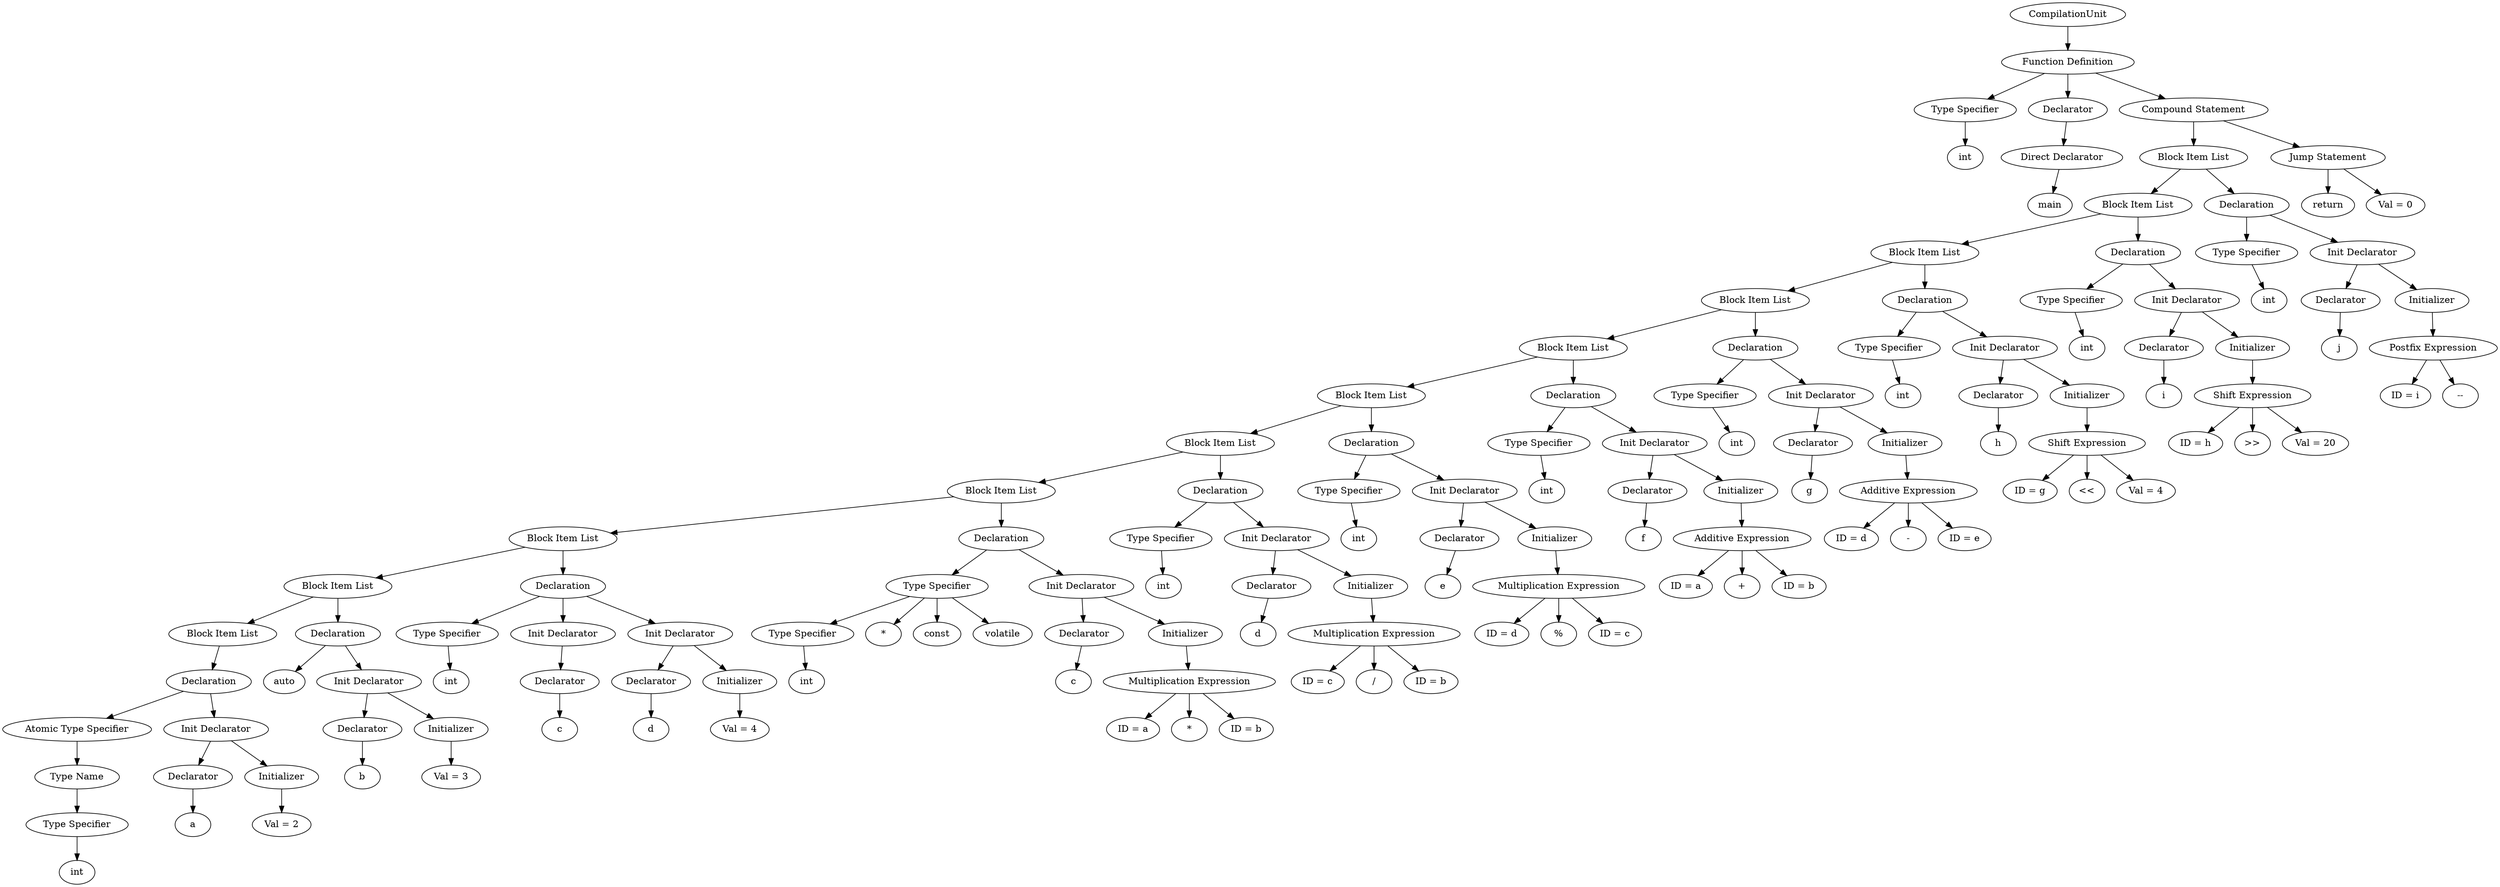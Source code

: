 digraph G {
		Q0[label="CompilationUnit"];
		Q0 -> Q1
		Q1[label="Function Definition"];
		Q1 -> Q2
		Q2[label="Type Specifier"];
		Q2 -> Q3
		Q3[label="int"];
		Q1 -> Q4
		Q4[label="Declarator"];
		Q4 -> Q5
		Q5[label="Direct Declarator"];
		Q5 -> Q6
		Q6[label="main"];
		Q1 -> Q7
		Q7[label="Compound Statement"];
		Q7 -> Q8
		Q8[label="Block Item List"];
		Q8 -> Q9
		Q9[label="Block Item List"];
		Q9 -> Q10
		Q10[label="Block Item List"];
		Q10 -> Q11
		Q11[label="Block Item List"];
		Q11 -> Q12
		Q12[label="Block Item List"];
		Q12 -> Q13
		Q13[label="Block Item List"];
		Q13 -> Q14
		Q14[label="Block Item List"];
		Q14 -> Q15
		Q15[label="Block Item List"];
		Q15 -> Q16
		Q16[label="Block Item List"];
		Q16 -> Q17
		Q17[label="Block Item List"];
		Q17 -> Q18
		Q18[label="Block Item List"];
		Q18 -> Q19
		Q19[label="Declaration"];
		Q19 -> Q20
		Q20[label="Atomic Type Specifier"];
		Q20 -> Q21
		Q21[label="Type Name"];
		Q21 -> Q22
		Q22[label="Type Specifier"];
		Q22 -> Q23
		Q23[label="int"];
		Q19 -> Q24
		Q24[label="Init Declarator"];
		Q24 -> Q25
		Q25[label="Declarator"];
		Q25 -> Q26
		Q26[label="a"];
		Q24 -> Q27
		Q27[label="Initializer"];
		Q27 -> Q28
		Q28[label="Val = 2"];
		Q17 -> Q29
		Q29[label="Declaration"];
		Q29 -> Q30
		Q30[label="auto"];
		Q29 -> Q31
		Q31[label="Init Declarator"];
		Q31 -> Q32
		Q32[label="Declarator"];
		Q32 -> Q33
		Q33[label="b"];
		Q31 -> Q34
		Q34[label="Initializer"];
		Q34 -> Q35
		Q35[label="Val = 3"];
		Q16 -> Q36
		Q36[label="Declaration"];
		Q36 -> Q37
		Q37[label="Type Specifier"];
		Q37 -> Q38
		Q38[label="int"];
		Q36 -> Q39
		Q39[label="Init Declarator"];
		Q39 -> Q40
		Q40[label="Declarator"];
		Q40 -> Q41
		Q41[label="c"];
		Q36 -> Q42
		Q42[label="Init Declarator"];
		Q42 -> Q43
		Q43[label="Declarator"];
		Q43 -> Q44
		Q44[label="d"];
		Q42 -> Q45
		Q45[label="Initializer"];
		Q45 -> Q46
		Q46[label="Val = 4"];
		Q15 -> Q47
		Q47[label="Declaration"];
		Q47 -> Q48
		Q48[label="Type Specifier"];
		Q48 -> Q49
		Q49[label="Type Specifier"];
		Q49 -> Q50
		Q50[label="int"];
		Q48 -> Q51
		Q51[label="*"];
		Q48 -> Q52
		Q52[label="const"];
		Q48 -> Q53
		Q53[label="volatile"];
		Q47 -> Q54
		Q54[label="Init Declarator"];
		Q54 -> Q55
		Q55[label="Declarator"];
		Q55 -> Q56
		Q56[label="c"];
		Q54 -> Q57
		Q57[label="Initializer"];
		Q57 -> Q58
		Q58[label="Multiplication Expression"];
		Q58 -> Q59
		Q59[label="ID = a"];
		Q58 -> Q60
		Q60[label="*"];
		Q58 -> Q61
		Q61[label="ID = b"];
		Q14 -> Q62
		Q62[label="Declaration"];
		Q62 -> Q63
		Q63[label="Type Specifier"];
		Q63 -> Q64
		Q64[label="int"];
		Q62 -> Q65
		Q65[label="Init Declarator"];
		Q65 -> Q66
		Q66[label="Declarator"];
		Q66 -> Q67
		Q67[label="d"];
		Q65 -> Q68
		Q68[label="Initializer"];
		Q68 -> Q69
		Q69[label="Multiplication Expression"];
		Q69 -> Q70
		Q70[label="ID = c"];
		Q69 -> Q71
		Q71[label="/"];
		Q69 -> Q72
		Q72[label="ID = b"];
		Q13 -> Q73
		Q73[label="Declaration"];
		Q73 -> Q74
		Q74[label="Type Specifier"];
		Q74 -> Q75
		Q75[label="int"];
		Q73 -> Q76
		Q76[label="Init Declarator"];
		Q76 -> Q77
		Q77[label="Declarator"];
		Q77 -> Q78
		Q78[label="e"];
		Q76 -> Q79
		Q79[label="Initializer"];
		Q79 -> Q80
		Q80[label="Multiplication Expression"];
		Q80 -> Q81
		Q81[label="ID = d"];
		Q80 -> Q82
		Q82[label="%"];
		Q80 -> Q83
		Q83[label="ID = c"];
		Q12 -> Q84
		Q84[label="Declaration"];
		Q84 -> Q85
		Q85[label="Type Specifier"];
		Q85 -> Q86
		Q86[label="int"];
		Q84 -> Q87
		Q87[label="Init Declarator"];
		Q87 -> Q88
		Q88[label="Declarator"];
		Q88 -> Q89
		Q89[label="f"];
		Q87 -> Q90
		Q90[label="Initializer"];
		Q90 -> Q91
		Q91[label="Additive Expression"];
		Q91 -> Q92
		Q92[label="ID = a"];
		Q91 -> Q93
		Q93[label="+"];
		Q91 -> Q94
		Q94[label="ID = b"];
		Q11 -> Q95
		Q95[label="Declaration"];
		Q95 -> Q96
		Q96[label="Type Specifier"];
		Q96 -> Q97
		Q97[label="int"];
		Q95 -> Q98
		Q98[label="Init Declarator"];
		Q98 -> Q99
		Q99[label="Declarator"];
		Q99 -> Q100
		Q100[label="g"];
		Q98 -> Q101
		Q101[label="Initializer"];
		Q101 -> Q102
		Q102[label="Additive Expression"];
		Q102 -> Q103
		Q103[label="ID = d"];
		Q102 -> Q104
		Q104[label="-"];
		Q102 -> Q105
		Q105[label="ID = e"];
		Q10 -> Q106
		Q106[label="Declaration"];
		Q106 -> Q107
		Q107[label="Type Specifier"];
		Q107 -> Q108
		Q108[label="int"];
		Q106 -> Q109
		Q109[label="Init Declarator"];
		Q109 -> Q110
		Q110[label="Declarator"];
		Q110 -> Q111
		Q111[label="h"];
		Q109 -> Q112
		Q112[label="Initializer"];
		Q112 -> Q113
		Q113[label="Shift Expression"];
		Q113 -> Q114
		Q114[label="ID = g"];
		Q113 -> Q115
		Q115[label="<<"];
		Q113 -> Q116
		Q116[label="Val = 4"];
		Q9 -> Q117
		Q117[label="Declaration"];
		Q117 -> Q118
		Q118[label="Type Specifier"];
		Q118 -> Q119
		Q119[label="int"];
		Q117 -> Q120
		Q120[label="Init Declarator"];
		Q120 -> Q121
		Q121[label="Declarator"];
		Q121 -> Q122
		Q122[label="i"];
		Q120 -> Q123
		Q123[label="Initializer"];
		Q123 -> Q124
		Q124[label="Shift Expression"];
		Q124 -> Q125
		Q125[label="ID = h"];
		Q124 -> Q126
		Q126[label=">>"];
		Q124 -> Q127
		Q127[label="Val = 20"];
		Q8 -> Q128
		Q128[label="Declaration"];
		Q128 -> Q129
		Q129[label="Type Specifier"];
		Q129 -> Q130
		Q130[label="int"];
		Q128 -> Q131
		Q131[label="Init Declarator"];
		Q131 -> Q132
		Q132[label="Declarator"];
		Q132 -> Q133
		Q133[label="j"];
		Q131 -> Q134
		Q134[label="Initializer"];
		Q134 -> Q135
		Q135[label="Postfix Expression"];
		Q135 -> Q136
		Q136[label="ID = i"];
		Q135 -> Q137
		Q137[label="--"];
		Q7 -> Q138
		Q138[label="Jump Statement"];
		Q138 -> Q139
		Q139[label="return"];
		Q138 -> Q140
		Q140[label="Val = 0"];
		
}